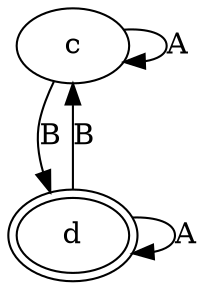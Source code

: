 digraph G2
 {
     c -> d [label=B];
     c -> c [label=A];
     d -> c [label=B];
     d -> d [label=A];
     d [peripheries=2];
 }